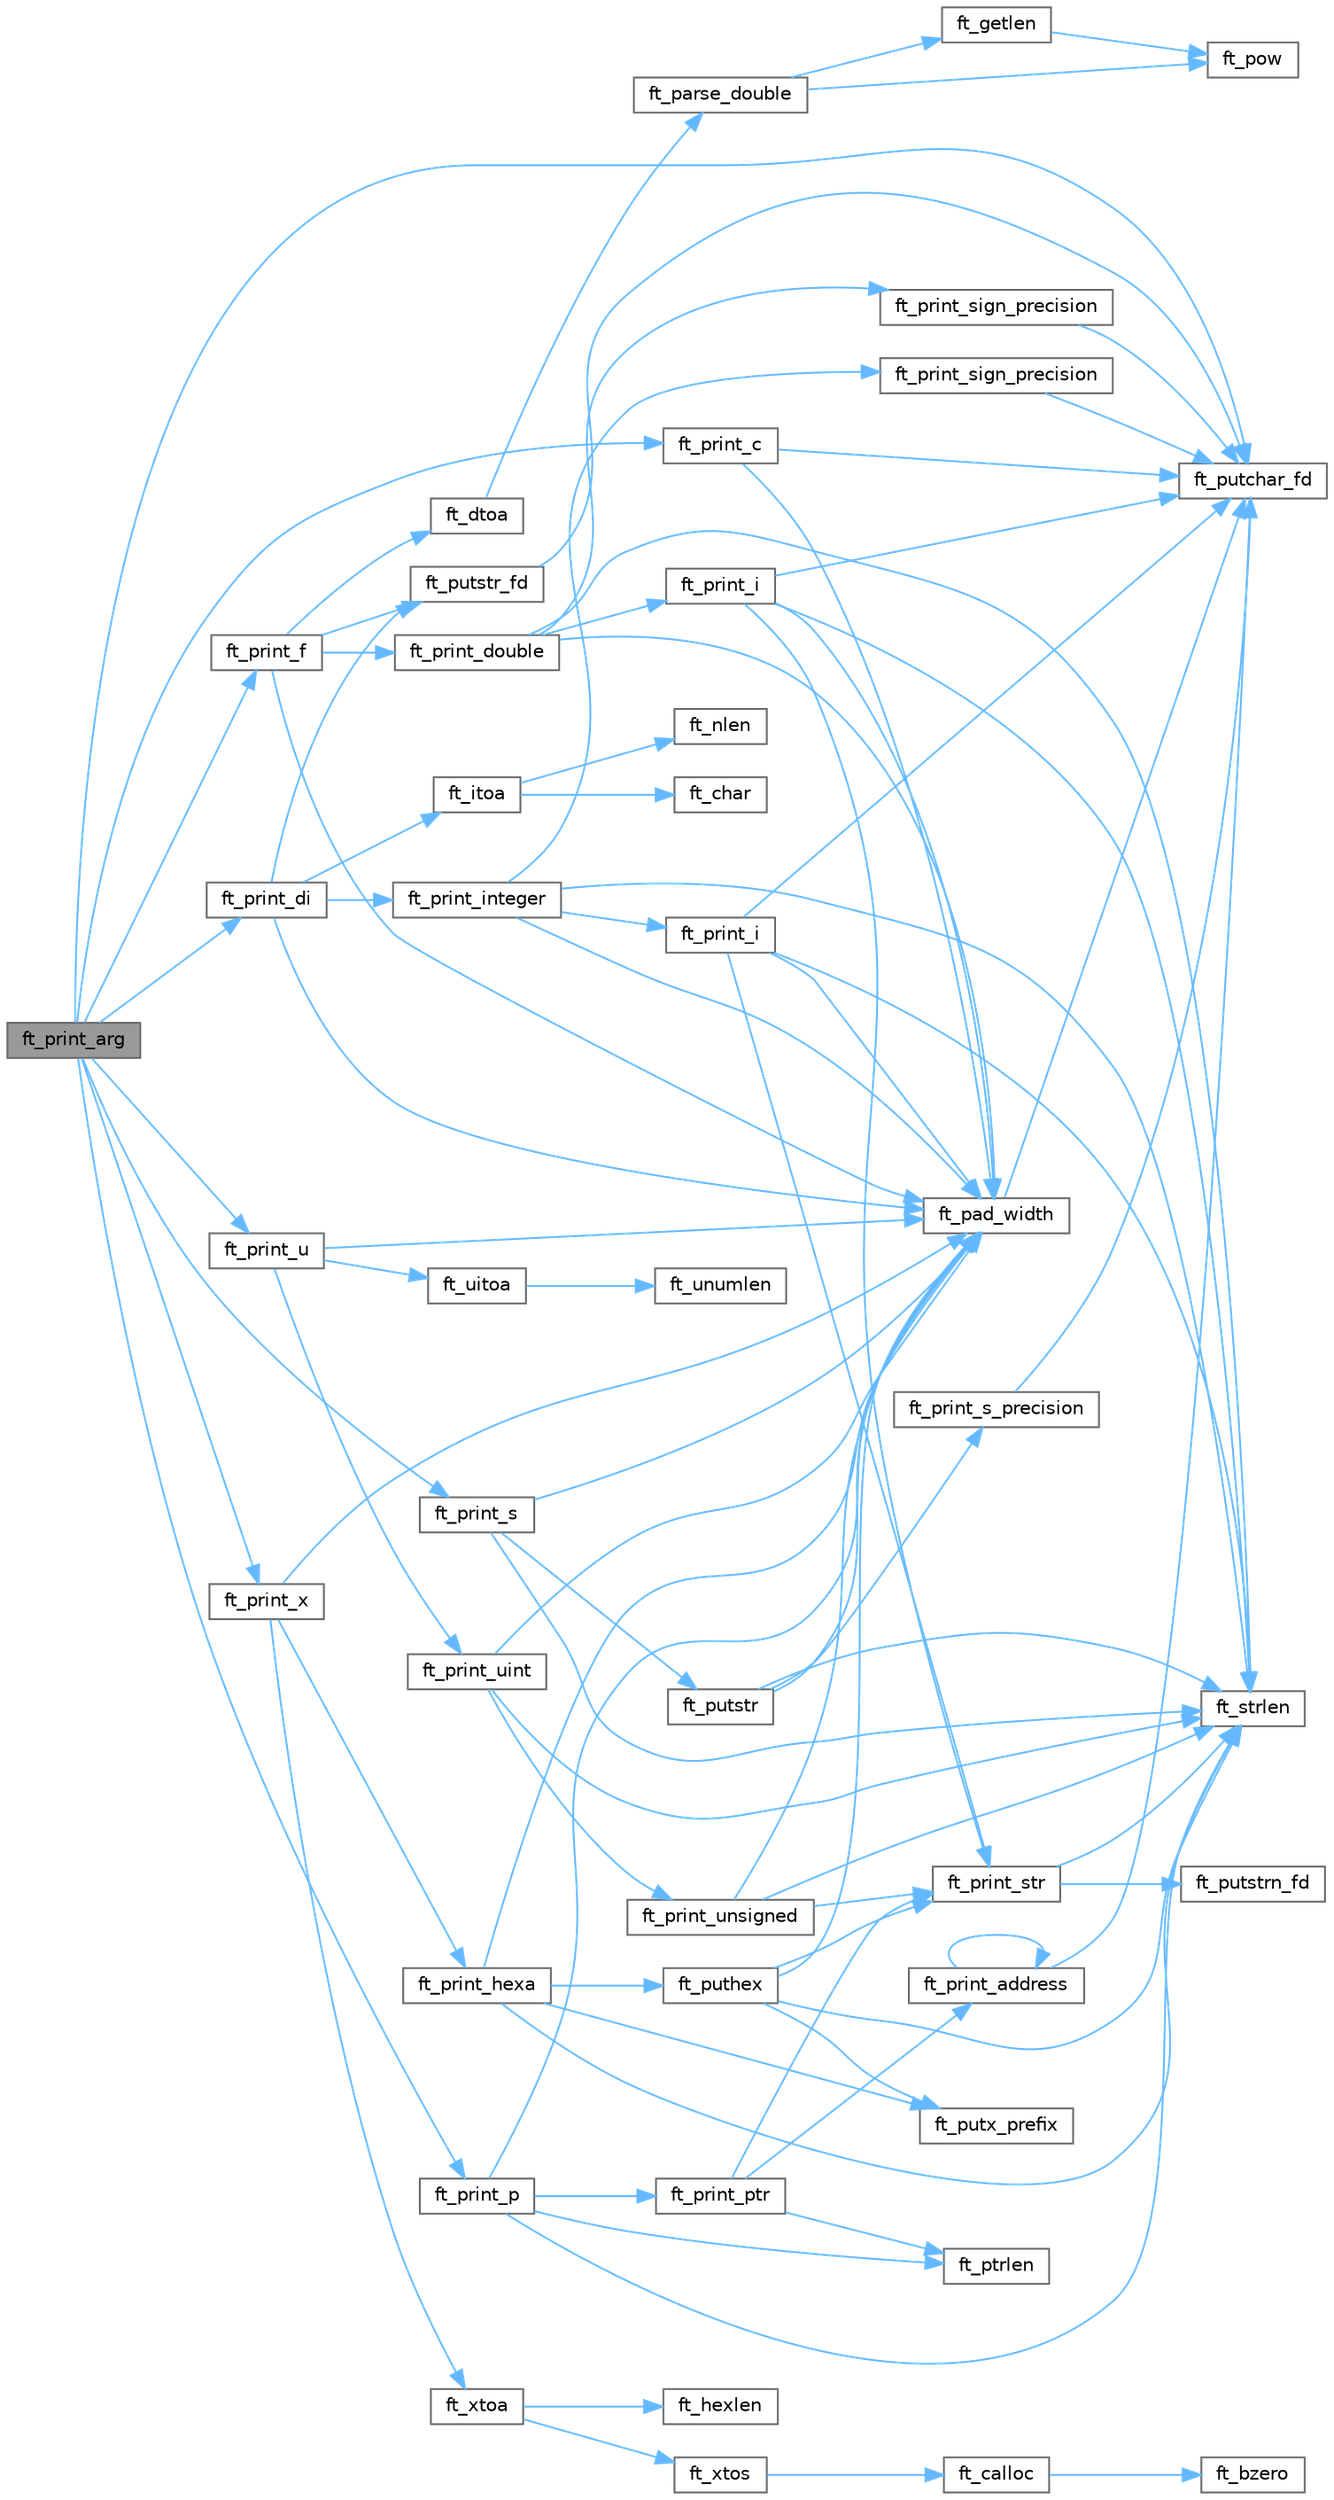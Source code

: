 digraph "ft_print_arg"
{
 // LATEX_PDF_SIZE
  bgcolor="transparent";
  edge [fontname=Helvetica,fontsize=10,labelfontname=Helvetica,labelfontsize=10];
  node [fontname=Helvetica,fontsize=10,shape=box,height=0.2,width=0.4];
  rankdir="LR";
  Node1 [id="Node000001",label="ft_print_arg",height=0.2,width=0.4,color="gray40", fillcolor="grey60", style="filled", fontcolor="black",tooltip=" "];
  Node1 -> Node2 [id="edge1_Node000001_Node000002",color="steelblue1",style="solid",tooltip=" "];
  Node2 [id="Node000002",label="ft_print_c",height=0.2,width=0.4,color="grey40", fillcolor="white", style="filled",URL="$ft__print__c_8c.html#a6f5bade5aa450e5a655685c600adc1d2",tooltip=" "];
  Node2 -> Node3 [id="edge2_Node000002_Node000003",color="steelblue1",style="solid",tooltip=" "];
  Node3 [id="Node000003",label="ft_pad_width",height=0.2,width=0.4,color="grey40", fillcolor="white", style="filled",URL="$ft__flag__utils_8c.html#aa9324933e47ae68a10981f84f66ad827",tooltip=" "];
  Node3 -> Node4 [id="edge3_Node000003_Node000004",color="steelblue1",style="solid",tooltip=" "];
  Node4 [id="Node000004",label="ft_putchar_fd",height=0.2,width=0.4,color="grey40", fillcolor="white", style="filled",URL="$ft__putchar__fd_8c.html#a03ef80b25dc4a521379fa92ad97bad21",tooltip=" "];
  Node2 -> Node4 [id="edge4_Node000002_Node000004",color="steelblue1",style="solid",tooltip=" "];
  Node1 -> Node5 [id="edge5_Node000001_Node000005",color="steelblue1",style="solid",tooltip=" "];
  Node5 [id="Node000005",label="ft_print_di",height=0.2,width=0.4,color="grey40", fillcolor="white", style="filled",URL="$ft__print__di_8c.html#a60dbe64fcefa17f664e2f828cba66a8c",tooltip=" "];
  Node5 -> Node6 [id="edge6_Node000005_Node000006",color="steelblue1",style="solid",tooltip=" "];
  Node6 [id="Node000006",label="ft_itoa",height=0.2,width=0.4,color="grey40", fillcolor="white", style="filled",URL="$ft__itoa_8c.html#a8a6ea3765dfd826eabfc00d36e28ea38",tooltip=" "];
  Node6 -> Node7 [id="edge7_Node000006_Node000007",color="steelblue1",style="solid",tooltip=" "];
  Node7 [id="Node000007",label="ft_char",height=0.2,width=0.4,color="grey40", fillcolor="white", style="filled",URL="$ft__itoa_8c.html#ab462dfb81f7d6683b97b3d1075e0891a",tooltip=" "];
  Node6 -> Node8 [id="edge8_Node000006_Node000008",color="steelblue1",style="solid",tooltip=" "];
  Node8 [id="Node000008",label="ft_nlen",height=0.2,width=0.4,color="grey40", fillcolor="white", style="filled",URL="$ft__itoa_8c.html#a3d76e9e79ba96b718ea39c706b85c4e5",tooltip=" "];
  Node5 -> Node3 [id="edge9_Node000005_Node000003",color="steelblue1",style="solid",tooltip=" "];
  Node5 -> Node9 [id="edge10_Node000005_Node000009",color="steelblue1",style="solid",tooltip=" "];
  Node9 [id="Node000009",label="ft_print_integer",height=0.2,width=0.4,color="grey40", fillcolor="white", style="filled",URL="$ft__print__di_8c.html#a1788ef23aa0adf6e21e37409d73f4361",tooltip=" "];
  Node9 -> Node3 [id="edge11_Node000009_Node000003",color="steelblue1",style="solid",tooltip=" "];
  Node9 -> Node10 [id="edge12_Node000009_Node000010",color="steelblue1",style="solid",tooltip=" "];
  Node10 [id="Node000010",label="ft_print_i",height=0.2,width=0.4,color="grey40", fillcolor="white", style="filled",URL="$ft__print__di_8c.html#a49d40cf7fdc84a8a86fdb229a6eb3be4",tooltip=" "];
  Node10 -> Node3 [id="edge13_Node000010_Node000003",color="steelblue1",style="solid",tooltip=" "];
  Node10 -> Node11 [id="edge14_Node000010_Node000011",color="steelblue1",style="solid",tooltip=" "];
  Node11 [id="Node000011",label="ft_print_str",height=0.2,width=0.4,color="grey40", fillcolor="white", style="filled",URL="$ft__print__s_8c.html#acbf0ccbe112e77b845862c8ab78e70f7",tooltip=" "];
  Node11 -> Node12 [id="edge15_Node000011_Node000012",color="steelblue1",style="solid",tooltip=" "];
  Node12 [id="Node000012",label="ft_putstrn_fd",height=0.2,width=0.4,color="grey40", fillcolor="white", style="filled",URL="$ft__putstrn__fd_8c.html#ac9fa7f63f57c9b270639a3983b72ac3e",tooltip=" "];
  Node11 -> Node13 [id="edge16_Node000011_Node000013",color="steelblue1",style="solid",tooltip=" "];
  Node13 [id="Node000013",label="ft_strlen",height=0.2,width=0.4,color="grey40", fillcolor="white", style="filled",URL="$ft__strlen_8c.html#abbb8c6c4ed85d892e7f1509f65f5768a",tooltip=" "];
  Node10 -> Node4 [id="edge17_Node000010_Node000004",color="steelblue1",style="solid",tooltip=" "];
  Node10 -> Node13 [id="edge18_Node000010_Node000013",color="steelblue1",style="solid",tooltip=" "];
  Node9 -> Node14 [id="edge19_Node000009_Node000014",color="steelblue1",style="solid",tooltip=" "];
  Node14 [id="Node000014",label="ft_print_sign_precision",height=0.2,width=0.4,color="grey40", fillcolor="white", style="filled",URL="$ft__print__di_8c.html#afb0a27b70ffd6eb1bca9f38d67f4b620",tooltip=" "];
  Node14 -> Node4 [id="edge20_Node000014_Node000004",color="steelblue1",style="solid",tooltip=" "];
  Node9 -> Node13 [id="edge21_Node000009_Node000013",color="steelblue1",style="solid",tooltip=" "];
  Node5 -> Node15 [id="edge22_Node000005_Node000015",color="steelblue1",style="solid",tooltip=" "];
  Node15 [id="Node000015",label="ft_putstr_fd",height=0.2,width=0.4,color="grey40", fillcolor="white", style="filled",URL="$ft__putstr__fd_8c.html#a00b0638f31a75c7a30f77f33888bfb73",tooltip=" "];
  Node15 -> Node4 [id="edge23_Node000015_Node000004",color="steelblue1",style="solid",tooltip=" "];
  Node1 -> Node16 [id="edge24_Node000001_Node000016",color="steelblue1",style="solid",tooltip=" "];
  Node16 [id="Node000016",label="ft_print_f",height=0.2,width=0.4,color="grey40", fillcolor="white", style="filled",URL="$ft__print__f_8c.html#a398d8fb1179142099f82202f454b2bfc",tooltip=" "];
  Node16 -> Node17 [id="edge25_Node000016_Node000017",color="steelblue1",style="solid",tooltip=" "];
  Node17 [id="Node000017",label="ft_dtoa",height=0.2,width=0.4,color="grey40", fillcolor="white", style="filled",URL="$ft__dtoa_8c.html#a19bc1c2cb2eaa963332690a19f531985",tooltip=" "];
  Node17 -> Node18 [id="edge26_Node000017_Node000018",color="steelblue1",style="solid",tooltip=" "];
  Node18 [id="Node000018",label="ft_parse_double",height=0.2,width=0.4,color="grey40", fillcolor="white", style="filled",URL="$ft__dtoa_8c.html#ad8781e559235afe5e89bb80439f1b291",tooltip=" "];
  Node18 -> Node19 [id="edge27_Node000018_Node000019",color="steelblue1",style="solid",tooltip=" "];
  Node19 [id="Node000019",label="ft_getlen",height=0.2,width=0.4,color="grey40", fillcolor="white", style="filled",URL="$ft__dtoa_8c.html#a3262ba9ba1fc500d763329c1222692ef",tooltip=" "];
  Node19 -> Node20 [id="edge28_Node000019_Node000020",color="steelblue1",style="solid",tooltip=" "];
  Node20 [id="Node000020",label="ft_pow",height=0.2,width=0.4,color="grey40", fillcolor="white", style="filled",URL="$ft__pow_8c.html#a21746c31d53167bbc8fd9abb228b7178",tooltip=" "];
  Node18 -> Node20 [id="edge29_Node000018_Node000020",color="steelblue1",style="solid",tooltip=" "];
  Node16 -> Node3 [id="edge30_Node000016_Node000003",color="steelblue1",style="solid",tooltip=" "];
  Node16 -> Node21 [id="edge31_Node000016_Node000021",color="steelblue1",style="solid",tooltip=" "];
  Node21 [id="Node000021",label="ft_print_double",height=0.2,width=0.4,color="grey40", fillcolor="white", style="filled",URL="$ft__print__f_8c.html#a7438db38872a76fea8f7823814a7d097",tooltip=" "];
  Node21 -> Node3 [id="edge32_Node000021_Node000003",color="steelblue1",style="solid",tooltip=" "];
  Node21 -> Node22 [id="edge33_Node000021_Node000022",color="steelblue1",style="solid",tooltip=" "];
  Node22 [id="Node000022",label="ft_print_i",height=0.2,width=0.4,color="grey40", fillcolor="white", style="filled",URL="$ft__print__f_8c.html#a49d40cf7fdc84a8a86fdb229a6eb3be4",tooltip=" "];
  Node22 -> Node3 [id="edge34_Node000022_Node000003",color="steelblue1",style="solid",tooltip=" "];
  Node22 -> Node11 [id="edge35_Node000022_Node000011",color="steelblue1",style="solid",tooltip=" "];
  Node22 -> Node4 [id="edge36_Node000022_Node000004",color="steelblue1",style="solid",tooltip=" "];
  Node22 -> Node13 [id="edge37_Node000022_Node000013",color="steelblue1",style="solid",tooltip=" "];
  Node21 -> Node23 [id="edge38_Node000021_Node000023",color="steelblue1",style="solid",tooltip=" "];
  Node23 [id="Node000023",label="ft_print_sign_precision",height=0.2,width=0.4,color="grey40", fillcolor="white", style="filled",URL="$ft__print__f_8c.html#afb0a27b70ffd6eb1bca9f38d67f4b620",tooltip=" "];
  Node23 -> Node4 [id="edge39_Node000023_Node000004",color="steelblue1",style="solid",tooltip=" "];
  Node21 -> Node13 [id="edge40_Node000021_Node000013",color="steelblue1",style="solid",tooltip=" "];
  Node16 -> Node15 [id="edge41_Node000016_Node000015",color="steelblue1",style="solid",tooltip=" "];
  Node1 -> Node24 [id="edge42_Node000001_Node000024",color="steelblue1",style="solid",tooltip=" "];
  Node24 [id="Node000024",label="ft_print_p",height=0.2,width=0.4,color="grey40", fillcolor="white", style="filled",URL="$ft__print__p_8c.html#ae75396d119761af470f8e969050302fd",tooltip=" "];
  Node24 -> Node3 [id="edge43_Node000024_Node000003",color="steelblue1",style="solid",tooltip=" "];
  Node24 -> Node25 [id="edge44_Node000024_Node000025",color="steelblue1",style="solid",tooltip=" "];
  Node25 [id="Node000025",label="ft_print_ptr",height=0.2,width=0.4,color="grey40", fillcolor="white", style="filled",URL="$ft__print__p_8c.html#a46166d554e25278c262198769fe126cb",tooltip=" "];
  Node25 -> Node26 [id="edge45_Node000025_Node000026",color="steelblue1",style="solid",tooltip=" "];
  Node26 [id="Node000026",label="ft_print_address",height=0.2,width=0.4,color="grey40", fillcolor="white", style="filled",URL="$ft__print__p_8c.html#aa7e83a40c9219ee1faa73a1217aecd7c",tooltip=" "];
  Node26 -> Node26 [id="edge46_Node000026_Node000026",color="steelblue1",style="solid",tooltip=" "];
  Node26 -> Node4 [id="edge47_Node000026_Node000004",color="steelblue1",style="solid",tooltip=" "];
  Node25 -> Node11 [id="edge48_Node000025_Node000011",color="steelblue1",style="solid",tooltip=" "];
  Node25 -> Node27 [id="edge49_Node000025_Node000027",color="steelblue1",style="solid",tooltip=" "];
  Node27 [id="Node000027",label="ft_ptrlen",height=0.2,width=0.4,color="grey40", fillcolor="white", style="filled",URL="$ft__print__p_8c.html#a3a2cd67984b07ad5d26ef8297547eccd",tooltip=" "];
  Node24 -> Node27 [id="edge50_Node000024_Node000027",color="steelblue1",style="solid",tooltip=" "];
  Node24 -> Node13 [id="edge51_Node000024_Node000013",color="steelblue1",style="solid",tooltip=" "];
  Node1 -> Node28 [id="edge52_Node000001_Node000028",color="steelblue1",style="solid",tooltip=" "];
  Node28 [id="Node000028",label="ft_print_s",height=0.2,width=0.4,color="grey40", fillcolor="white", style="filled",URL="$ft__print__s_8c.html#acf40c4e050869e0846efa8be03edc10d",tooltip=" "];
  Node28 -> Node3 [id="edge53_Node000028_Node000003",color="steelblue1",style="solid",tooltip=" "];
  Node28 -> Node29 [id="edge54_Node000028_Node000029",color="steelblue1",style="solid",tooltip=" "];
  Node29 [id="Node000029",label="ft_putstr",height=0.2,width=0.4,color="grey40", fillcolor="white", style="filled",URL="$ft__print__s_8c.html#a3fed0c834ab501f0bd7c6d092ab99ca3",tooltip=" "];
  Node29 -> Node3 [id="edge55_Node000029_Node000003",color="steelblue1",style="solid",tooltip=" "];
  Node29 -> Node30 [id="edge56_Node000029_Node000030",color="steelblue1",style="solid",tooltip=" "];
  Node30 [id="Node000030",label="ft_print_s_precision",height=0.2,width=0.4,color="grey40", fillcolor="white", style="filled",URL="$ft__print__s_8c.html#aa188e9fafd694eadc05f9eea596e06fb",tooltip=" "];
  Node30 -> Node4 [id="edge57_Node000030_Node000004",color="steelblue1",style="solid",tooltip=" "];
  Node29 -> Node13 [id="edge58_Node000029_Node000013",color="steelblue1",style="solid",tooltip=" "];
  Node28 -> Node13 [id="edge59_Node000028_Node000013",color="steelblue1",style="solid",tooltip=" "];
  Node1 -> Node31 [id="edge60_Node000001_Node000031",color="steelblue1",style="solid",tooltip=" "];
  Node31 [id="Node000031",label="ft_print_u",height=0.2,width=0.4,color="grey40", fillcolor="white", style="filled",URL="$ft__print__u_8c.html#af3f5c9600e7b8ddf72b66c19247f1399",tooltip=" "];
  Node31 -> Node3 [id="edge61_Node000031_Node000003",color="steelblue1",style="solid",tooltip=" "];
  Node31 -> Node32 [id="edge62_Node000031_Node000032",color="steelblue1",style="solid",tooltip=" "];
  Node32 [id="Node000032",label="ft_print_uint",height=0.2,width=0.4,color="grey40", fillcolor="white", style="filled",URL="$ft__print__u_8c.html#ae9f4e25bc6620f7eb042cddf611ae5eb",tooltip=" "];
  Node32 -> Node3 [id="edge63_Node000032_Node000003",color="steelblue1",style="solid",tooltip=" "];
  Node32 -> Node33 [id="edge64_Node000032_Node000033",color="steelblue1",style="solid",tooltip=" "];
  Node33 [id="Node000033",label="ft_print_unsigned",height=0.2,width=0.4,color="grey40", fillcolor="white", style="filled",URL="$ft__print__u_8c.html#a1cada94dc8c1c15ac94451b5df5facb5",tooltip=" "];
  Node33 -> Node3 [id="edge65_Node000033_Node000003",color="steelblue1",style="solid",tooltip=" "];
  Node33 -> Node11 [id="edge66_Node000033_Node000011",color="steelblue1",style="solid",tooltip=" "];
  Node33 -> Node13 [id="edge67_Node000033_Node000013",color="steelblue1",style="solid",tooltip=" "];
  Node32 -> Node13 [id="edge68_Node000032_Node000013",color="steelblue1",style="solid",tooltip=" "];
  Node31 -> Node34 [id="edge69_Node000031_Node000034",color="steelblue1",style="solid",tooltip=" "];
  Node34 [id="Node000034",label="ft_uitoa",height=0.2,width=0.4,color="grey40", fillcolor="white", style="filled",URL="$ft__uitoa_8c.html#a4f8aaff43b7d218dc7ac357631df9ca0",tooltip=" "];
  Node34 -> Node35 [id="edge70_Node000034_Node000035",color="steelblue1",style="solid",tooltip=" "];
  Node35 [id="Node000035",label="ft_unumlen",height=0.2,width=0.4,color="grey40", fillcolor="white", style="filled",URL="$ft__unumlen_8c.html#ac5b0b5e554e72034f3dde46c9bead8f3",tooltip=" "];
  Node1 -> Node36 [id="edge71_Node000001_Node000036",color="steelblue1",style="solid",tooltip=" "];
  Node36 [id="Node000036",label="ft_print_x",height=0.2,width=0.4,color="grey40", fillcolor="white", style="filled",URL="$ft__print__hex_8c.html#a3816f0fda33b156918ccc67233ad613b",tooltip=" "];
  Node36 -> Node3 [id="edge72_Node000036_Node000003",color="steelblue1",style="solid",tooltip=" "];
  Node36 -> Node37 [id="edge73_Node000036_Node000037",color="steelblue1",style="solid",tooltip=" "];
  Node37 [id="Node000037",label="ft_print_hexa",height=0.2,width=0.4,color="grey40", fillcolor="white", style="filled",URL="$ft__print__hex_8c.html#addd0b5ec34f0ca3ac985a276fd4e9caf",tooltip=" "];
  Node37 -> Node3 [id="edge74_Node000037_Node000003",color="steelblue1",style="solid",tooltip=" "];
  Node37 -> Node38 [id="edge75_Node000037_Node000038",color="steelblue1",style="solid",tooltip=" "];
  Node38 [id="Node000038",label="ft_puthex",height=0.2,width=0.4,color="grey40", fillcolor="white", style="filled",URL="$ft__print__hex_8c.html#afeb128198afed16e633054bc4944acef",tooltip=" "];
  Node38 -> Node3 [id="edge76_Node000038_Node000003",color="steelblue1",style="solid",tooltip=" "];
  Node38 -> Node11 [id="edge77_Node000038_Node000011",color="steelblue1",style="solid",tooltip=" "];
  Node38 -> Node39 [id="edge78_Node000038_Node000039",color="steelblue1",style="solid",tooltip=" "];
  Node39 [id="Node000039",label="ft_putx_prefix",height=0.2,width=0.4,color="grey40", fillcolor="white", style="filled",URL="$ft__print__hex_8c.html#a825e6cc651a1e98dc63a56556a619c7f",tooltip=" "];
  Node38 -> Node13 [id="edge79_Node000038_Node000013",color="steelblue1",style="solid",tooltip=" "];
  Node37 -> Node39 [id="edge80_Node000037_Node000039",color="steelblue1",style="solid",tooltip=" "];
  Node37 -> Node13 [id="edge81_Node000037_Node000013",color="steelblue1",style="solid",tooltip=" "];
  Node36 -> Node40 [id="edge82_Node000036_Node000040",color="steelblue1",style="solid",tooltip=" "];
  Node40 [id="Node000040",label="ft_xtoa",height=0.2,width=0.4,color="grey40", fillcolor="white", style="filled",URL="$ft__xtoa_8c.html#a52b9723719ae43fc315d0ab878362f3a",tooltip=" "];
  Node40 -> Node41 [id="edge83_Node000040_Node000041",color="steelblue1",style="solid",tooltip=" "];
  Node41 [id="Node000041",label="ft_hexlen",height=0.2,width=0.4,color="grey40", fillcolor="white", style="filled",URL="$ft__xtoa_8c.html#a6047c53f2c3c92f2461c2016b71ffcea",tooltip=" "];
  Node40 -> Node42 [id="edge84_Node000040_Node000042",color="steelblue1",style="solid",tooltip=" "];
  Node42 [id="Node000042",label="ft_xtos",height=0.2,width=0.4,color="grey40", fillcolor="white", style="filled",URL="$ft__xtoa_8c.html#ad9d873c9e11278c0d818e1fae08872ff",tooltip=" "];
  Node42 -> Node43 [id="edge85_Node000042_Node000043",color="steelblue1",style="solid",tooltip=" "];
  Node43 [id="Node000043",label="ft_calloc",height=0.2,width=0.4,color="grey40", fillcolor="white", style="filled",URL="$ft__calloc_8c.html#a55cb9602200ccf92a7f43e58c6ee2679",tooltip=" "];
  Node43 -> Node44 [id="edge86_Node000043_Node000044",color="steelblue1",style="solid",tooltip=" "];
  Node44 [id="Node000044",label="ft_bzero",height=0.2,width=0.4,color="grey40", fillcolor="white", style="filled",URL="$ft__bzero_8c.html#a5937ab0d08e31d0e3e4a16ec71e293a1",tooltip=" "];
  Node1 -> Node4 [id="edge87_Node000001_Node000004",color="steelblue1",style="solid",tooltip=" "];
}
